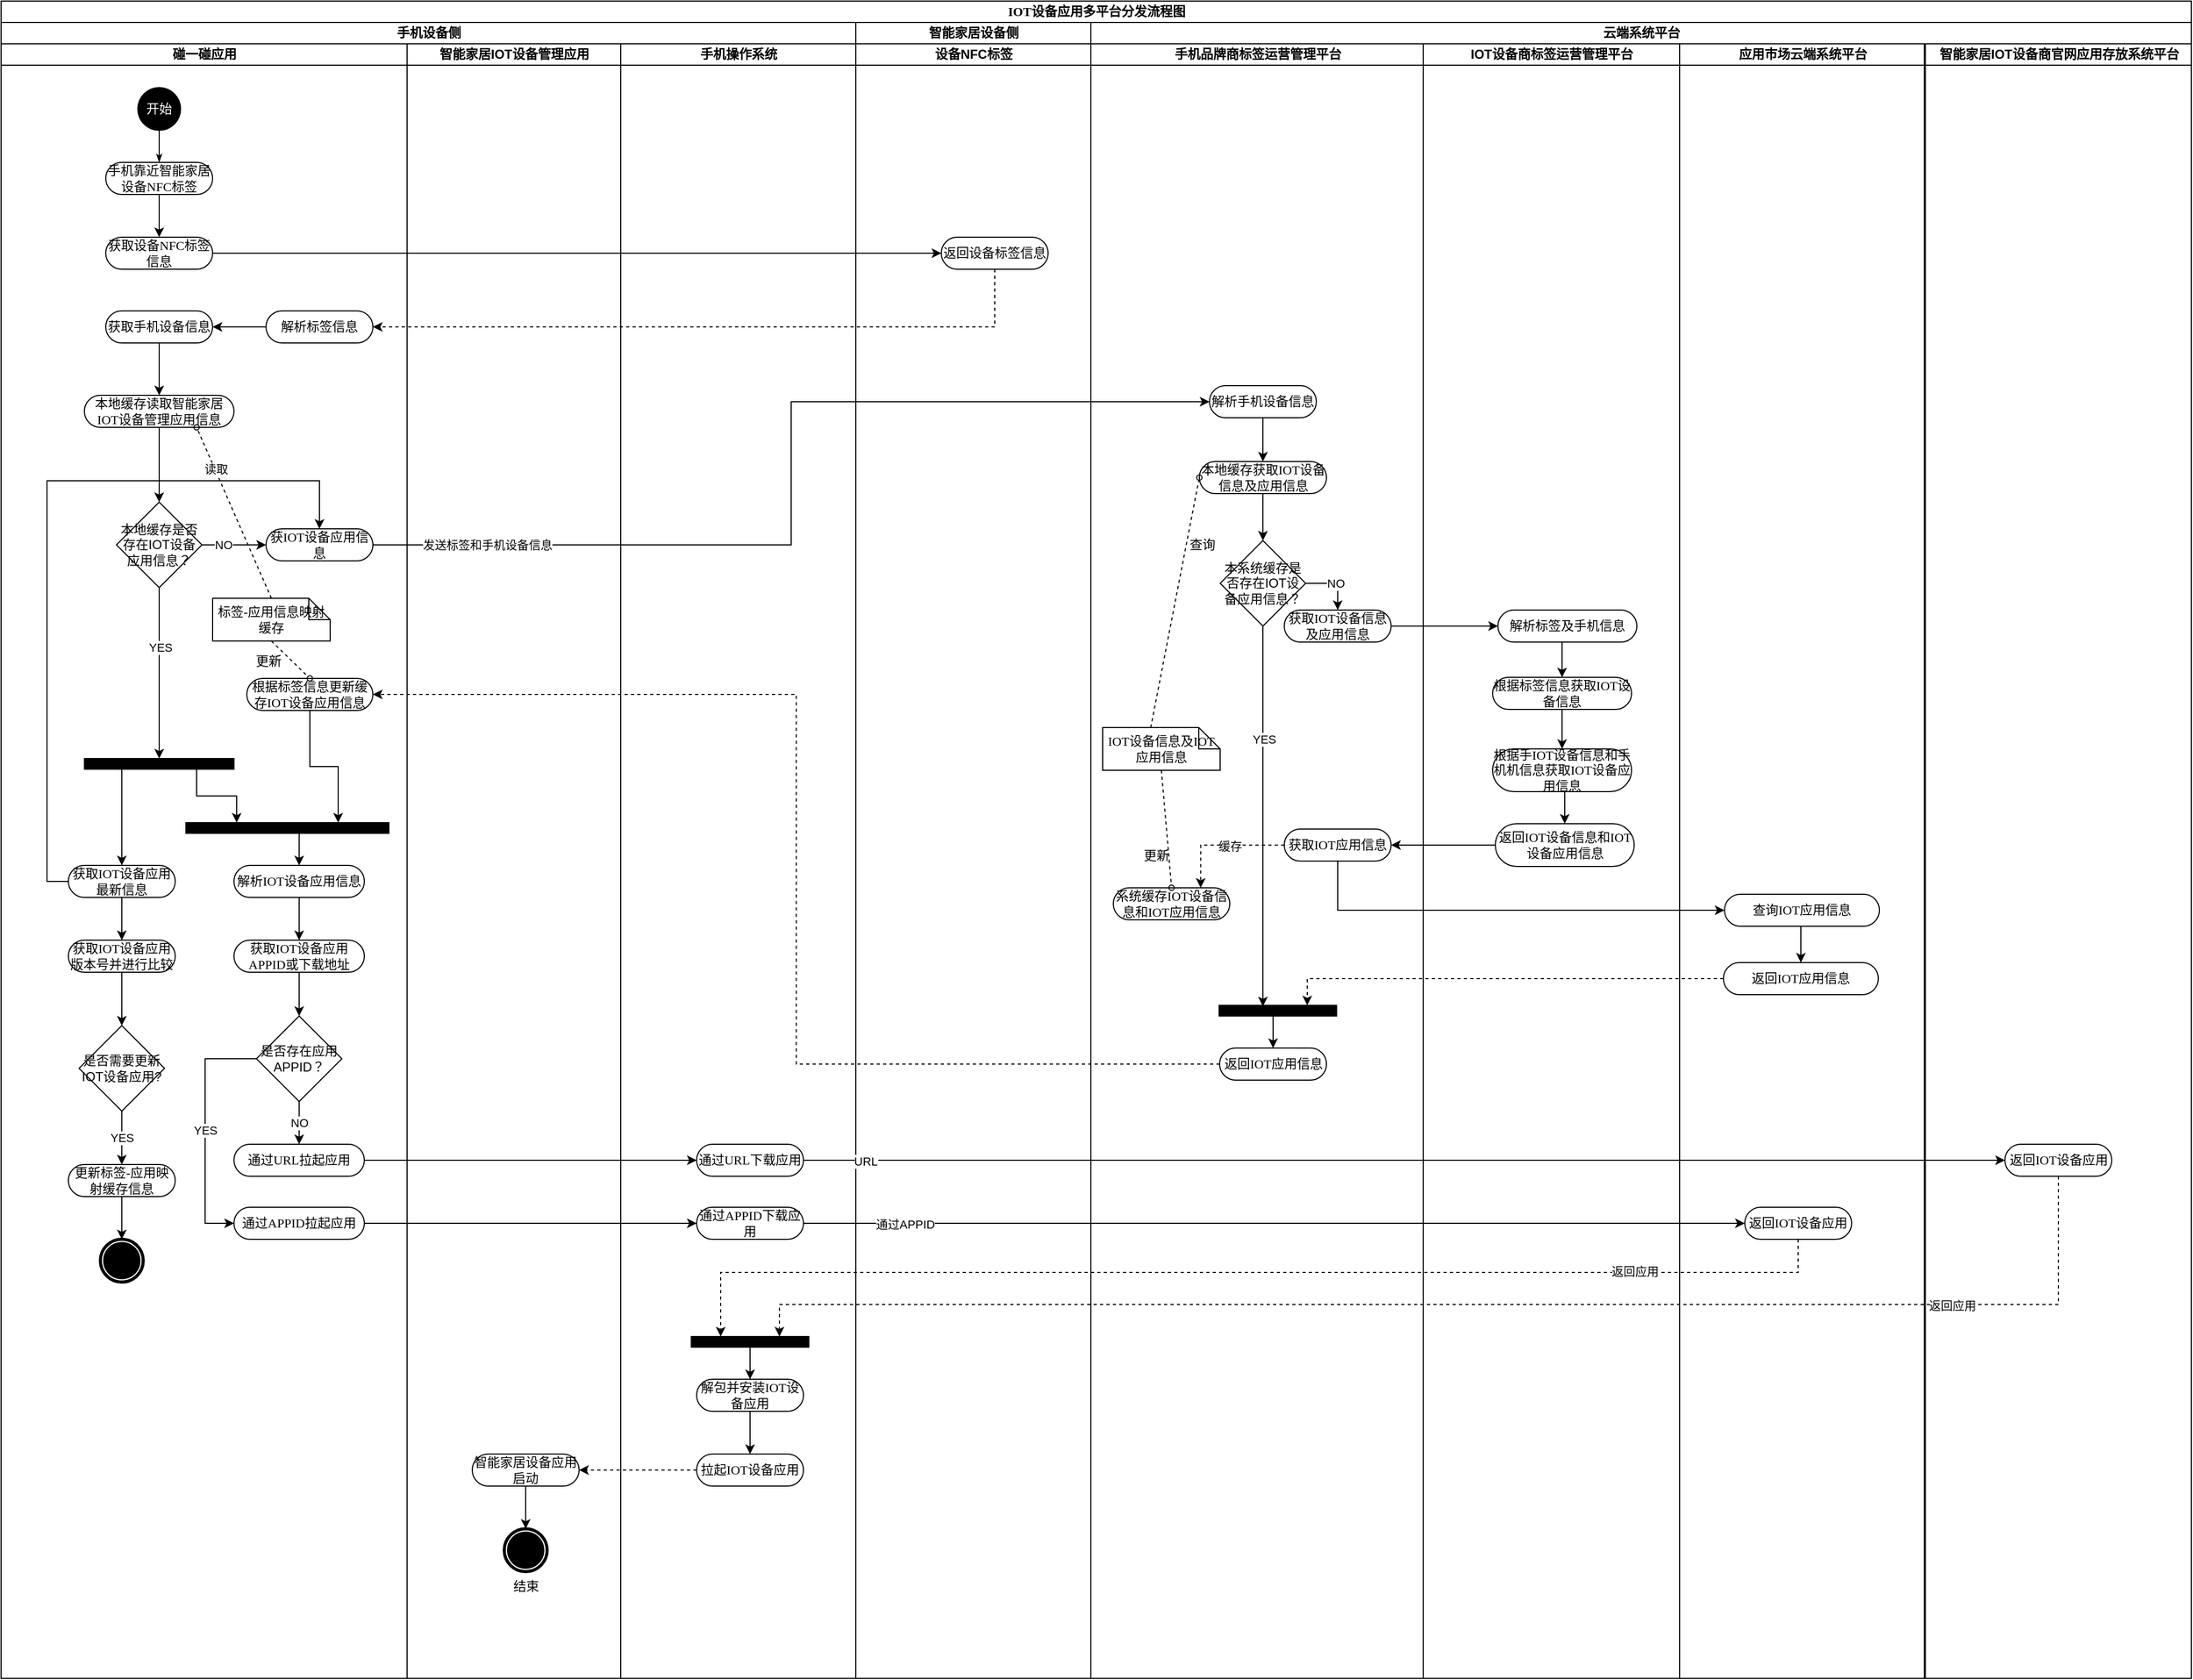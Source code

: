 <mxfile version="13.6.2" type="github">
  <diagram id="bne0GptcliV4wtazItF0" name="Page-1">
    <mxGraphModel dx="2277" dy="794" grid="1" gridSize="10" guides="1" tooltips="1" connect="1" arrows="1" fold="1" page="1" pageScale="1" pageWidth="827" pageHeight="1169" math="0" shadow="0">
      <root>
        <mxCell id="0" />
        <mxCell id="1" parent="0" />
        <mxCell id="QrTJQ4TlJ2hvMYAhIBJm-50" value="手机品牌商标签运营管理平台" style="swimlane;html=1;startSize=20;" parent="1" vertex="1">
          <mxGeometry x="529" y="80" width="311" height="1530" as="geometry" />
        </mxCell>
        <mxCell id="FNBalR-lyEp3zAnumRml-39" style="edgeStyle=orthogonalEdgeStyle;rounded=0;orthogonalLoop=1;jettySize=auto;html=1;exitX=0.5;exitY=1;exitDx=0;exitDy=0;strokeColor=#000000;" edge="1" parent="QrTJQ4TlJ2hvMYAhIBJm-50" source="QrTJQ4TlJ2hvMYAhIBJm-52" target="FNBalR-lyEp3zAnumRml-4">
          <mxGeometry relative="1" as="geometry" />
        </mxCell>
        <mxCell id="QrTJQ4TlJ2hvMYAhIBJm-52" value="解析手机设备信息" style="rounded=1;whiteSpace=wrap;html=1;shadow=0;comic=0;labelBackgroundColor=none;strokeWidth=1;fontFamily=Verdana;fontSize=12;align=center;arcSize=50;" parent="QrTJQ4TlJ2hvMYAhIBJm-50" vertex="1">
          <mxGeometry x="111" y="320" width="100" height="30" as="geometry" />
        </mxCell>
        <mxCell id="FNBalR-lyEp3zAnumRml-25" style="edgeStyle=orthogonalEdgeStyle;rounded=0;orthogonalLoop=1;jettySize=auto;html=1;exitX=0;exitY=0.5;exitDx=0;exitDy=0;entryX=0.75;entryY=0;entryDx=0;entryDy=0;dashed=1;" edge="1" parent="QrTJQ4TlJ2hvMYAhIBJm-50" source="QrTJQ4TlJ2hvMYAhIBJm-53" target="FNBalR-lyEp3zAnumRml-24">
          <mxGeometry relative="1" as="geometry">
            <Array as="points">
              <mxPoint x="103" y="750" />
            </Array>
          </mxGeometry>
        </mxCell>
        <mxCell id="FNBalR-lyEp3zAnumRml-47" value="缓存" style="edgeLabel;html=1;align=center;verticalAlign=middle;resizable=0;points=[];" vertex="1" connectable="0" parent="FNBalR-lyEp3zAnumRml-25">
          <mxGeometry x="-0.137" y="1" relative="1" as="geometry">
            <mxPoint as="offset" />
          </mxGeometry>
        </mxCell>
        <mxCell id="QrTJQ4TlJ2hvMYAhIBJm-53" value="获取IOT应用信息" style="rounded=1;whiteSpace=wrap;html=1;shadow=0;comic=0;labelBackgroundColor=none;strokeWidth=1;fontFamily=Verdana;fontSize=12;align=center;arcSize=50;" parent="QrTJQ4TlJ2hvMYAhIBJm-50" vertex="1">
          <mxGeometry x="181" y="735" width="100" height="30" as="geometry" />
        </mxCell>
        <mxCell id="QrTJQ4TlJ2hvMYAhIBJm-54" value="返回IOT应用信息" style="rounded=1;whiteSpace=wrap;html=1;shadow=0;comic=0;labelBackgroundColor=none;strokeWidth=1;fontFamily=Verdana;fontSize=12;align=center;arcSize=50;" parent="QrTJQ4TlJ2hvMYAhIBJm-50" vertex="1">
          <mxGeometry x="120.5" y="940" width="100" height="30" as="geometry" />
        </mxCell>
        <mxCell id="FNBalR-lyEp3zAnumRml-40" style="edgeStyle=orthogonalEdgeStyle;rounded=0;orthogonalLoop=1;jettySize=auto;html=1;exitX=0.5;exitY=1;exitDx=0;exitDy=0;entryX=0.5;entryY=0;entryDx=0;entryDy=0;strokeColor=#000000;" edge="1" parent="QrTJQ4TlJ2hvMYAhIBJm-50" source="FNBalR-lyEp3zAnumRml-4" target="FNBalR-lyEp3zAnumRml-34">
          <mxGeometry relative="1" as="geometry" />
        </mxCell>
        <mxCell id="FNBalR-lyEp3zAnumRml-4" value="本地缓存获取IOT设备信息及应用信息" style="rounded=1;whiteSpace=wrap;html=1;shadow=0;comic=0;labelBackgroundColor=none;strokeWidth=1;fontFamily=Verdana;fontSize=12;align=center;arcSize=50;" vertex="1" parent="QrTJQ4TlJ2hvMYAhIBJm-50">
          <mxGeometry x="101.5" y="391" width="119" height="30" as="geometry" />
        </mxCell>
        <mxCell id="FNBalR-lyEp3zAnumRml-24" value="系统缓存IOT设备信息和IOT应用信息" style="rounded=1;whiteSpace=wrap;html=1;shadow=0;comic=0;labelBackgroundColor=none;strokeWidth=1;fontFamily=Verdana;fontSize=12;align=center;arcSize=50;" vertex="1" parent="QrTJQ4TlJ2hvMYAhIBJm-50">
          <mxGeometry x="21" y="790" width="109" height="30" as="geometry" />
        </mxCell>
        <mxCell id="FNBalR-lyEp3zAnumRml-26" value="IOT设备信息及IOT应用信息" style="shape=note;whiteSpace=wrap;html=1;rounded=0;shadow=0;comic=0;labelBackgroundColor=none;strokeWidth=1;fontFamily=Verdana;fontSize=12;align=center;size=20;" vertex="1" parent="QrTJQ4TlJ2hvMYAhIBJm-50">
          <mxGeometry x="11" y="640" width="110" height="40" as="geometry" />
        </mxCell>
        <mxCell id="FNBalR-lyEp3zAnumRml-28" value="更新" style="edgeStyle=none;rounded=0;html=1;dashed=1;labelBackgroundColor=none;startArrow=none;startFill=0;startSize=5;endArrow=oval;endFill=0;endSize=5;jettySize=auto;orthogonalLoop=1;strokeWidth=1;fontFamily=Verdana;fontSize=12;exitX=0.5;exitY=1;exitDx=0;exitDy=0;exitPerimeter=0;entryX=0.5;entryY=0;entryDx=0;entryDy=0;" edge="1" parent="QrTJQ4TlJ2hvMYAhIBJm-50" source="FNBalR-lyEp3zAnumRml-26" target="FNBalR-lyEp3zAnumRml-24">
          <mxGeometry x="0.436" y="-12" relative="1" as="geometry">
            <mxPoint x="211" y="640" as="sourcePoint" />
            <mxPoint x="140" y="570" as="targetPoint" />
            <mxPoint as="offset" />
          </mxGeometry>
        </mxCell>
        <mxCell id="FNBalR-lyEp3zAnumRml-41" value="NO" style="edgeStyle=orthogonalEdgeStyle;rounded=0;orthogonalLoop=1;jettySize=auto;html=1;exitX=1;exitY=0.5;exitDx=0;exitDy=0;entryX=0.5;entryY=0;entryDx=0;entryDy=0;strokeColor=#000000;" edge="1" parent="QrTJQ4TlJ2hvMYAhIBJm-50" source="FNBalR-lyEp3zAnumRml-34" target="FNBalR-lyEp3zAnumRml-37">
          <mxGeometry relative="1" as="geometry" />
        </mxCell>
        <mxCell id="FNBalR-lyEp3zAnumRml-44" style="edgeStyle=orthogonalEdgeStyle;rounded=0;orthogonalLoop=1;jettySize=auto;html=1;exitX=0.5;exitY=1;exitDx=0;exitDy=0;strokeColor=#000000;" edge="1" parent="QrTJQ4TlJ2hvMYAhIBJm-50" source="FNBalR-lyEp3zAnumRml-34">
          <mxGeometry relative="1" as="geometry">
            <mxPoint x="161" y="901" as="targetPoint" />
          </mxGeometry>
        </mxCell>
        <mxCell id="FNBalR-lyEp3zAnumRml-46" value="YES" style="edgeLabel;html=1;align=center;verticalAlign=middle;resizable=0;points=[];" vertex="1" connectable="0" parent="FNBalR-lyEp3zAnumRml-44">
          <mxGeometry x="-0.406" y="1" relative="1" as="geometry">
            <mxPoint as="offset" />
          </mxGeometry>
        </mxCell>
        <mxCell id="FNBalR-lyEp3zAnumRml-34" value="本系统缓存是否存在IOT设备应用信息？" style="rhombus;whiteSpace=wrap;html=1;" vertex="1" parent="QrTJQ4TlJ2hvMYAhIBJm-50">
          <mxGeometry x="121" y="465" width="80" height="80" as="geometry" />
        </mxCell>
        <mxCell id="FNBalR-lyEp3zAnumRml-37" value="获取IOT设备信息及应用信息" style="rounded=1;whiteSpace=wrap;html=1;shadow=0;comic=0;labelBackgroundColor=none;strokeWidth=1;fontFamily=Verdana;fontSize=12;align=center;arcSize=50;" vertex="1" parent="QrTJQ4TlJ2hvMYAhIBJm-50">
          <mxGeometry x="181" y="530" width="100" height="30" as="geometry" />
        </mxCell>
        <mxCell id="FNBalR-lyEp3zAnumRml-27" value="查询" style="edgeStyle=none;rounded=0;html=1;dashed=1;labelBackgroundColor=none;startArrow=none;startFill=0;startSize=5;endArrow=oval;endFill=0;endSize=5;jettySize=auto;orthogonalLoop=1;strokeWidth=1;fontFamily=Verdana;fontSize=12;exitX=0;exitY=0;exitDx=45;exitDy=0;exitPerimeter=0;entryX=0;entryY=0.5;entryDx=0;entryDy=0;" edge="1" parent="QrTJQ4TlJ2hvMYAhIBJm-50" source="FNBalR-lyEp3zAnumRml-26" target="FNBalR-lyEp3zAnumRml-4">
          <mxGeometry x="0.484" y="-14" relative="1" as="geometry">
            <mxPoint x="-158" y="569" as="sourcePoint" />
            <mxPoint x="-89" y="620" as="targetPoint" />
            <mxPoint as="offset" />
          </mxGeometry>
        </mxCell>
        <mxCell id="FNBalR-lyEp3zAnumRml-45" style="edgeStyle=orthogonalEdgeStyle;rounded=0;orthogonalLoop=1;jettySize=auto;html=1;exitX=0.5;exitY=1;exitDx=0;exitDy=0;entryX=0.5;entryY=0;entryDx=0;entryDy=0;strokeColor=#000000;" edge="1" parent="QrTJQ4TlJ2hvMYAhIBJm-50" source="FNBalR-lyEp3zAnumRml-43" target="QrTJQ4TlJ2hvMYAhIBJm-54">
          <mxGeometry relative="1" as="geometry" />
        </mxCell>
        <mxCell id="FNBalR-lyEp3zAnumRml-43" value="" style="whiteSpace=wrap;html=1;rounded=0;shadow=0;comic=0;labelBackgroundColor=none;strokeWidth=1;fillColor=#000000;fontFamily=Verdana;fontSize=12;align=center;rotation=0;" vertex="1" parent="QrTJQ4TlJ2hvMYAhIBJm-50">
          <mxGeometry x="120" y="900" width="110" height="10" as="geometry" />
        </mxCell>
        <mxCell id="QrTJQ4TlJ2hvMYAhIBJm-74" style="edgeStyle=orthogonalEdgeStyle;rounded=0;orthogonalLoop=1;jettySize=auto;html=1;exitX=1;exitY=0.5;exitDx=0;exitDy=0;entryX=0;entryY=0.5;entryDx=0;entryDy=0;" parent="1" source="QrTJQ4TlJ2hvMYAhIBJm-36" target="QrTJQ4TlJ2hvMYAhIBJm-52" edge="1">
          <mxGeometry relative="1" as="geometry" />
        </mxCell>
        <mxCell id="QrTJQ4TlJ2hvMYAhIBJm-75" value="发送标签和手机设备信息" style="edgeLabel;html=1;align=center;verticalAlign=middle;resizable=0;points=[];" parent="QrTJQ4TlJ2hvMYAhIBJm-74" vertex="1" connectable="0">
          <mxGeometry x="-0.839" y="1" relative="1" as="geometry">
            <mxPoint x="33" y="1" as="offset" />
          </mxGeometry>
        </mxCell>
        <mxCell id="QrTJQ4TlJ2hvMYAhIBJm-78" style="edgeStyle=orthogonalEdgeStyle;rounded=0;orthogonalLoop=1;jettySize=auto;html=1;exitX=0;exitY=0.5;exitDx=0;exitDy=0;entryX=1;entryY=0.5;entryDx=0;entryDy=0;dashed=1;" parent="1" source="QrTJQ4TlJ2hvMYAhIBJm-54" target="QrTJQ4TlJ2hvMYAhIBJm-37" edge="1">
          <mxGeometry relative="1" as="geometry" />
        </mxCell>
        <mxCell id="QrTJQ4TlJ2hvMYAhIBJm-1" value="IOT设备应用多平台分发流程图" style="swimlane;html=1;childLayout=stackLayout;startSize=20;rounded=0;shadow=0;comic=0;labelBackgroundColor=none;strokeWidth=1;fontFamily=Verdana;fontSize=12;align=center;" parent="1" vertex="1">
          <mxGeometry x="-491" y="40" width="2050" height="1570" as="geometry" />
        </mxCell>
        <mxCell id="QrTJQ4TlJ2hvMYAhIBJm-2" value="手机设备侧" style="swimlane;html=1;startSize=20;" parent="QrTJQ4TlJ2hvMYAhIBJm-1" vertex="1">
          <mxGeometry y="20" width="800" height="1550" as="geometry" />
        </mxCell>
        <mxCell id="QrTJQ4TlJ2hvMYAhIBJm-3" value="碰一碰应用" style="swimlane;html=1;startSize=20;" parent="QrTJQ4TlJ2hvMYAhIBJm-2" vertex="1">
          <mxGeometry y="20" width="380" height="1530" as="geometry" />
        </mxCell>
        <mxCell id="QrTJQ4TlJ2hvMYAhIBJm-4" style="edgeStyle=orthogonalEdgeStyle;rounded=0;html=1;labelBackgroundColor=none;startArrow=none;startFill=0;startSize=5;endArrow=classicThin;endFill=1;endSize=5;jettySize=auto;orthogonalLoop=1;strokeWidth=1;fontFamily=Verdana;fontSize=12" parent="QrTJQ4TlJ2hvMYAhIBJm-3" source="QrTJQ4TlJ2hvMYAhIBJm-17" target="QrTJQ4TlJ2hvMYAhIBJm-16" edge="1">
          <mxGeometry relative="1" as="geometry" />
        </mxCell>
        <mxCell id="QrTJQ4TlJ2hvMYAhIBJm-5" style="edgeStyle=orthogonalEdgeStyle;rounded=0;orthogonalLoop=1;jettySize=auto;html=1;exitX=0.5;exitY=1;exitDx=0;exitDy=0;entryX=0.5;entryY=0;entryDx=0;entryDy=0;" parent="QrTJQ4TlJ2hvMYAhIBJm-3" source="QrTJQ4TlJ2hvMYAhIBJm-16" target="QrTJQ4TlJ2hvMYAhIBJm-18" edge="1">
          <mxGeometry relative="1" as="geometry" />
        </mxCell>
        <mxCell id="QrTJQ4TlJ2hvMYAhIBJm-6" style="edgeStyle=orthogonalEdgeStyle;rounded=0;orthogonalLoop=1;jettySize=auto;html=1;exitX=0;exitY=0.5;exitDx=0;exitDy=0;entryX=0.5;entryY=0;entryDx=0;entryDy=0;" parent="QrTJQ4TlJ2hvMYAhIBJm-3" source="QrTJQ4TlJ2hvMYAhIBJm-8" target="QrTJQ4TlJ2hvMYAhIBJm-36" edge="1">
          <mxGeometry relative="1" as="geometry">
            <Array as="points">
              <mxPoint x="43" y="784" />
              <mxPoint x="43" y="409" />
              <mxPoint x="298" y="409" />
            </Array>
          </mxGeometry>
        </mxCell>
        <mxCell id="QrTJQ4TlJ2hvMYAhIBJm-7" style="edgeStyle=orthogonalEdgeStyle;rounded=0;orthogonalLoop=1;jettySize=auto;html=1;exitX=0.5;exitY=1;exitDx=0;exitDy=0;entryX=0.5;entryY=0;entryDx=0;entryDy=0;" parent="QrTJQ4TlJ2hvMYAhIBJm-3" source="QrTJQ4TlJ2hvMYAhIBJm-8" target="QrTJQ4TlJ2hvMYAhIBJm-10" edge="1">
          <mxGeometry relative="1" as="geometry" />
        </mxCell>
        <mxCell id="QrTJQ4TlJ2hvMYAhIBJm-8" value="获取IOT设备应用最新信息" style="rounded=1;whiteSpace=wrap;html=1;shadow=0;comic=0;labelBackgroundColor=none;strokeWidth=1;fontFamily=Verdana;fontSize=12;align=center;arcSize=50;" parent="QrTJQ4TlJ2hvMYAhIBJm-3" vertex="1">
          <mxGeometry x="63" y="769" width="100" height="30" as="geometry" />
        </mxCell>
        <mxCell id="QrTJQ4TlJ2hvMYAhIBJm-9" style="edgeStyle=orthogonalEdgeStyle;rounded=0;orthogonalLoop=1;jettySize=auto;html=1;exitX=0.5;exitY=1;exitDx=0;exitDy=0;entryX=0.5;entryY=0;entryDx=0;entryDy=0;" parent="QrTJQ4TlJ2hvMYAhIBJm-3" source="QrTJQ4TlJ2hvMYAhIBJm-10" target="QrTJQ4TlJ2hvMYAhIBJm-12" edge="1">
          <mxGeometry relative="1" as="geometry" />
        </mxCell>
        <mxCell id="QrTJQ4TlJ2hvMYAhIBJm-10" value="获取IOT设备应用版本号并进行比较" style="rounded=1;whiteSpace=wrap;html=1;shadow=0;comic=0;labelBackgroundColor=none;strokeWidth=1;fontFamily=Verdana;fontSize=12;align=center;arcSize=50;" parent="QrTJQ4TlJ2hvMYAhIBJm-3" vertex="1">
          <mxGeometry x="63" y="839" width="100" height="30" as="geometry" />
        </mxCell>
        <mxCell id="QrTJQ4TlJ2hvMYAhIBJm-11" value="YES" style="edgeStyle=orthogonalEdgeStyle;rounded=0;orthogonalLoop=1;jettySize=auto;html=1;exitX=0.5;exitY=1;exitDx=0;exitDy=0;entryX=0.5;entryY=0;entryDx=0;entryDy=0;" parent="QrTJQ4TlJ2hvMYAhIBJm-3" source="QrTJQ4TlJ2hvMYAhIBJm-12" target="QrTJQ4TlJ2hvMYAhIBJm-14" edge="1">
          <mxGeometry relative="1" as="geometry" />
        </mxCell>
        <mxCell id="QrTJQ4TlJ2hvMYAhIBJm-12" value="是否需要更新IOT设备应用?" style="rhombus;whiteSpace=wrap;html=1;" parent="QrTJQ4TlJ2hvMYAhIBJm-3" vertex="1">
          <mxGeometry x="73" y="919" width="80" height="80" as="geometry" />
        </mxCell>
        <mxCell id="QrTJQ4TlJ2hvMYAhIBJm-13" style="edgeStyle=orthogonalEdgeStyle;rounded=0;orthogonalLoop=1;jettySize=auto;html=1;exitX=0.5;exitY=1;exitDx=0;exitDy=0;entryX=0.5;entryY=0;entryDx=0;entryDy=0;" parent="QrTJQ4TlJ2hvMYAhIBJm-3" source="QrTJQ4TlJ2hvMYAhIBJm-14" target="QrTJQ4TlJ2hvMYAhIBJm-15" edge="1">
          <mxGeometry relative="1" as="geometry" />
        </mxCell>
        <mxCell id="QrTJQ4TlJ2hvMYAhIBJm-14" value="更新标签-应用映射缓存信息" style="rounded=1;whiteSpace=wrap;html=1;shadow=0;comic=0;labelBackgroundColor=none;strokeWidth=1;fontFamily=Verdana;fontSize=12;align=center;arcSize=50;" parent="QrTJQ4TlJ2hvMYAhIBJm-3" vertex="1">
          <mxGeometry x="63" y="1049" width="100" height="30" as="geometry" />
        </mxCell>
        <mxCell id="QrTJQ4TlJ2hvMYAhIBJm-15" value="" style="shape=mxgraph.bpmn.shape;html=1;verticalLabelPosition=bottom;labelBackgroundColor=#ffffff;verticalAlign=top;perimeter=ellipsePerimeter;outline=end;symbol=terminate;rounded=0;shadow=0;comic=0;strokeWidth=1;fontFamily=Verdana;fontSize=12;align=center;" parent="QrTJQ4TlJ2hvMYAhIBJm-3" vertex="1">
          <mxGeometry x="93" y="1119" width="40" height="40" as="geometry" />
        </mxCell>
        <mxCell id="QrTJQ4TlJ2hvMYAhIBJm-16" value="手机靠近智能家居设备NFC标签" style="rounded=1;whiteSpace=wrap;html=1;shadow=0;comic=0;labelBackgroundColor=none;strokeWidth=1;fontFamily=Verdana;fontSize=12;align=center;arcSize=50;" parent="QrTJQ4TlJ2hvMYAhIBJm-3" vertex="1">
          <mxGeometry x="98" y="111" width="100" height="30" as="geometry" />
        </mxCell>
        <mxCell id="QrTJQ4TlJ2hvMYAhIBJm-17" value="&lt;font color=&quot;#ffffff&quot;&gt;开始&lt;/font&gt;" style="ellipse;whiteSpace=wrap;html=1;rounded=0;shadow=0;comic=0;labelBackgroundColor=none;strokeWidth=1;fillColor=#000000;fontFamily=Verdana;fontSize=12;align=center;" parent="QrTJQ4TlJ2hvMYAhIBJm-3" vertex="1">
          <mxGeometry x="128" y="41" width="40" height="40" as="geometry" />
        </mxCell>
        <mxCell id="QrTJQ4TlJ2hvMYAhIBJm-18" value="获取设备NFC标签信息" style="rounded=1;whiteSpace=wrap;html=1;shadow=0;comic=0;labelBackgroundColor=none;strokeWidth=1;fontFamily=Verdana;fontSize=12;align=center;arcSize=50;" parent="QrTJQ4TlJ2hvMYAhIBJm-3" vertex="1">
          <mxGeometry x="98" y="181" width="100" height="30" as="geometry" />
        </mxCell>
        <mxCell id="QrTJQ4TlJ2hvMYAhIBJm-19" style="edgeStyle=orthogonalEdgeStyle;rounded=0;orthogonalLoop=1;jettySize=auto;html=1;exitX=0.5;exitY=1;exitDx=0;exitDy=0;entryX=0.5;entryY=0;entryDx=0;entryDy=0;" parent="QrTJQ4TlJ2hvMYAhIBJm-3" source="QrTJQ4TlJ2hvMYAhIBJm-20" target="QrTJQ4TlJ2hvMYAhIBJm-34" edge="1">
          <mxGeometry relative="1" as="geometry" />
        </mxCell>
        <mxCell id="QrTJQ4TlJ2hvMYAhIBJm-20" value="本地缓存读取智能家居IOT设备管理应用信息" style="rounded=1;whiteSpace=wrap;html=1;shadow=0;comic=0;labelBackgroundColor=none;strokeWidth=1;fontFamily=Verdana;fontSize=12;align=center;arcSize=50;" parent="QrTJQ4TlJ2hvMYAhIBJm-3" vertex="1">
          <mxGeometry x="78" y="329" width="140" height="30" as="geometry" />
        </mxCell>
        <mxCell id="QrTJQ4TlJ2hvMYAhIBJm-22" style="edgeStyle=orthogonalEdgeStyle;rounded=0;orthogonalLoop=1;jettySize=auto;html=1;exitX=0.25;exitY=1;exitDx=0;exitDy=0;entryX=0.5;entryY=0;entryDx=0;entryDy=0;" parent="QrTJQ4TlJ2hvMYAhIBJm-3" source="QrTJQ4TlJ2hvMYAhIBJm-24" target="QrTJQ4TlJ2hvMYAhIBJm-8" edge="1">
          <mxGeometry relative="1" as="geometry" />
        </mxCell>
        <mxCell id="QrTJQ4TlJ2hvMYAhIBJm-23" style="edgeStyle=orthogonalEdgeStyle;rounded=0;orthogonalLoop=1;jettySize=auto;html=1;exitX=0.75;exitY=1;exitDx=0;exitDy=0;entryX=0.25;entryY=0;entryDx=0;entryDy=0;" parent="QrTJQ4TlJ2hvMYAhIBJm-3" source="QrTJQ4TlJ2hvMYAhIBJm-24" target="QrTJQ4TlJ2hvMYAhIBJm-42" edge="1">
          <mxGeometry relative="1" as="geometry" />
        </mxCell>
        <mxCell id="QrTJQ4TlJ2hvMYAhIBJm-24" value="" style="whiteSpace=wrap;html=1;rounded=0;shadow=0;comic=0;labelBackgroundColor=none;strokeWidth=1;fillColor=#000000;fontFamily=Verdana;fontSize=12;align=center;rotation=0;" parent="QrTJQ4TlJ2hvMYAhIBJm-3" vertex="1">
          <mxGeometry x="78" y="669" width="140" height="10" as="geometry" />
        </mxCell>
        <mxCell id="QrTJQ4TlJ2hvMYAhIBJm-25" style="edgeStyle=orthogonalEdgeStyle;rounded=0;orthogonalLoop=1;jettySize=auto;html=1;exitX=0.5;exitY=1;exitDx=0;exitDy=0;entryX=0.5;entryY=0;entryDx=0;entryDy=0;" parent="QrTJQ4TlJ2hvMYAhIBJm-3" source="QrTJQ4TlJ2hvMYAhIBJm-26" target="QrTJQ4TlJ2hvMYAhIBJm-28" edge="1">
          <mxGeometry relative="1" as="geometry" />
        </mxCell>
        <mxCell id="FNBalR-lyEp3zAnumRml-3" style="edgeStyle=orthogonalEdgeStyle;rounded=0;orthogonalLoop=1;jettySize=auto;html=1;exitX=0.5;exitY=1;exitDx=0;exitDy=0;entryX=0.5;entryY=0;entryDx=0;entryDy=0;" edge="1" parent="QrTJQ4TlJ2hvMYAhIBJm-3" source="FNBalR-lyEp3zAnumRml-1" target="QrTJQ4TlJ2hvMYAhIBJm-20">
          <mxGeometry relative="1" as="geometry" />
        </mxCell>
        <mxCell id="FNBalR-lyEp3zAnumRml-1" value="获取手机设备信息" style="rounded=1;whiteSpace=wrap;html=1;shadow=0;comic=0;labelBackgroundColor=none;strokeWidth=1;fontFamily=Verdana;fontSize=12;align=center;arcSize=50;" vertex="1" parent="QrTJQ4TlJ2hvMYAhIBJm-3">
          <mxGeometry x="98" y="250" width="100" height="30" as="geometry" />
        </mxCell>
        <mxCell id="QrTJQ4TlJ2hvMYAhIBJm-26" value="解析IOT设备应用信息" style="rounded=1;whiteSpace=wrap;html=1;shadow=0;comic=0;labelBackgroundColor=none;strokeWidth=1;fontFamily=Verdana;fontSize=12;align=center;arcSize=50;" parent="QrTJQ4TlJ2hvMYAhIBJm-3" vertex="1">
          <mxGeometry x="218" y="769" width="122" height="30" as="geometry" />
        </mxCell>
        <mxCell id="FNBalR-lyEp3zAnumRml-51" style="edgeStyle=orthogonalEdgeStyle;rounded=0;orthogonalLoop=1;jettySize=auto;html=1;exitX=0.5;exitY=1;exitDx=0;exitDy=0;entryX=0.5;entryY=0;entryDx=0;entryDy=0;strokeColor=#000000;" edge="1" parent="QrTJQ4TlJ2hvMYAhIBJm-3" source="QrTJQ4TlJ2hvMYAhIBJm-28" target="FNBalR-lyEp3zAnumRml-50">
          <mxGeometry relative="1" as="geometry" />
        </mxCell>
        <mxCell id="QrTJQ4TlJ2hvMYAhIBJm-28" value="获取IOT设备应用APPID或下载地址" style="rounded=1;whiteSpace=wrap;html=1;shadow=0;comic=0;labelBackgroundColor=none;strokeWidth=1;fontFamily=Verdana;fontSize=12;align=center;arcSize=50;" parent="QrTJQ4TlJ2hvMYAhIBJm-3" vertex="1">
          <mxGeometry x="218" y="839" width="122" height="30" as="geometry" />
        </mxCell>
        <mxCell id="QrTJQ4TlJ2hvMYAhIBJm-31" value="NO" style="edgeStyle=orthogonalEdgeStyle;rounded=0;orthogonalLoop=1;jettySize=auto;html=1;exitX=1;exitY=0.5;exitDx=0;exitDy=0;" parent="QrTJQ4TlJ2hvMYAhIBJm-3" source="QrTJQ4TlJ2hvMYAhIBJm-34" target="QrTJQ4TlJ2hvMYAhIBJm-36" edge="1">
          <mxGeometry x="-0.333" relative="1" as="geometry">
            <Array as="points">
              <mxPoint x="208" y="469" />
              <mxPoint x="208" y="469" />
            </Array>
            <mxPoint as="offset" />
          </mxGeometry>
        </mxCell>
        <mxCell id="QrTJQ4TlJ2hvMYAhIBJm-32" style="edgeStyle=orthogonalEdgeStyle;rounded=0;orthogonalLoop=1;jettySize=auto;html=1;exitX=0.5;exitY=1;exitDx=0;exitDy=0;entryX=0.5;entryY=0;entryDx=0;entryDy=0;" parent="QrTJQ4TlJ2hvMYAhIBJm-3" source="QrTJQ4TlJ2hvMYAhIBJm-34" edge="1">
          <mxGeometry relative="1" as="geometry">
            <mxPoint x="148" y="669" as="targetPoint" />
          </mxGeometry>
        </mxCell>
        <mxCell id="QrTJQ4TlJ2hvMYAhIBJm-33" value="YES" style="edgeLabel;html=1;align=center;verticalAlign=middle;resizable=0;points=[];" parent="QrTJQ4TlJ2hvMYAhIBJm-32" vertex="1" connectable="0">
          <mxGeometry x="-0.3" y="1" relative="1" as="geometry">
            <mxPoint as="offset" />
          </mxGeometry>
        </mxCell>
        <mxCell id="QrTJQ4TlJ2hvMYAhIBJm-34" value="本地缓存是否存在IOT设备应用信息？" style="rhombus;whiteSpace=wrap;html=1;" parent="QrTJQ4TlJ2hvMYAhIBJm-3" vertex="1">
          <mxGeometry x="108" y="429" width="80" height="80" as="geometry" />
        </mxCell>
        <mxCell id="QrTJQ4TlJ2hvMYAhIBJm-35" value="标签-应用信息映射缓存" style="shape=note;whiteSpace=wrap;html=1;rounded=0;shadow=0;comic=0;labelBackgroundColor=none;strokeWidth=1;fontFamily=Verdana;fontSize=12;align=center;size=20;" parent="QrTJQ4TlJ2hvMYAhIBJm-3" vertex="1">
          <mxGeometry x="198" y="519" width="110" height="40" as="geometry" />
        </mxCell>
        <mxCell id="FNBalR-lyEp3zAnumRml-54" value="NO" style="edgeStyle=orthogonalEdgeStyle;rounded=0;orthogonalLoop=1;jettySize=auto;html=1;exitX=0.5;exitY=1;exitDx=0;exitDy=0;entryX=0.5;entryY=0;entryDx=0;entryDy=0;strokeColor=#000000;" edge="1" parent="QrTJQ4TlJ2hvMYAhIBJm-3" source="FNBalR-lyEp3zAnumRml-50" target="FNBalR-lyEp3zAnumRml-53">
          <mxGeometry relative="1" as="geometry" />
        </mxCell>
        <mxCell id="FNBalR-lyEp3zAnumRml-55" value="YES" style="edgeStyle=orthogonalEdgeStyle;rounded=0;orthogonalLoop=1;jettySize=auto;html=1;exitX=0;exitY=0.5;exitDx=0;exitDy=0;entryX=0;entryY=0.5;entryDx=0;entryDy=0;strokeColor=#000000;" edge="1" parent="QrTJQ4TlJ2hvMYAhIBJm-3" source="FNBalR-lyEp3zAnumRml-50" target="FNBalR-lyEp3zAnumRml-52">
          <mxGeometry relative="1" as="geometry">
            <Array as="points">
              <mxPoint x="191" y="950" />
              <mxPoint x="191" y="1104" />
            </Array>
          </mxGeometry>
        </mxCell>
        <mxCell id="FNBalR-lyEp3zAnumRml-50" value="是否存在应用APPID？" style="rhombus;whiteSpace=wrap;html=1;" vertex="1" parent="QrTJQ4TlJ2hvMYAhIBJm-3">
          <mxGeometry x="239" y="910" width="80" height="80" as="geometry" />
        </mxCell>
        <mxCell id="FNBalR-lyEp3zAnumRml-52" value="通过APPID拉起应用" style="rounded=1;whiteSpace=wrap;html=1;shadow=0;comic=0;labelBackgroundColor=none;strokeWidth=1;fontFamily=Verdana;fontSize=12;align=center;arcSize=50;" vertex="1" parent="QrTJQ4TlJ2hvMYAhIBJm-3">
          <mxGeometry x="218" y="1089" width="122" height="30" as="geometry" />
        </mxCell>
        <mxCell id="FNBalR-lyEp3zAnumRml-53" value="通过URL拉起应用" style="rounded=1;whiteSpace=wrap;html=1;shadow=0;comic=0;labelBackgroundColor=none;strokeWidth=1;fontFamily=Verdana;fontSize=12;align=center;arcSize=50;" vertex="1" parent="QrTJQ4TlJ2hvMYAhIBJm-3">
          <mxGeometry x="218" y="1030" width="122" height="30" as="geometry" />
        </mxCell>
        <mxCell id="QrTJQ4TlJ2hvMYAhIBJm-36" value="获IOT设备应用信息" style="rounded=1;whiteSpace=wrap;html=1;shadow=0;comic=0;labelBackgroundColor=none;strokeWidth=1;fontFamily=Verdana;fontSize=12;align=center;arcSize=50;" parent="QrTJQ4TlJ2hvMYAhIBJm-3" vertex="1">
          <mxGeometry x="248" y="454" width="100" height="30" as="geometry" />
        </mxCell>
        <mxCell id="QrTJQ4TlJ2hvMYAhIBJm-37" value="根据标签信息更新缓存IOT设备应用信息" style="rounded=1;whiteSpace=wrap;html=1;shadow=0;comic=0;labelBackgroundColor=none;strokeWidth=1;fontFamily=Verdana;fontSize=12;align=center;arcSize=50;" parent="QrTJQ4TlJ2hvMYAhIBJm-3" vertex="1">
          <mxGeometry x="230" y="594" width="118" height="30" as="geometry" />
        </mxCell>
        <mxCell id="QrTJQ4TlJ2hvMYAhIBJm-38" value="更新" style="edgeStyle=none;rounded=0;html=1;dashed=1;labelBackgroundColor=none;startArrow=none;startFill=0;startSize=5;endArrow=oval;endFill=0;endSize=5;jettySize=auto;orthogonalLoop=1;strokeWidth=1;fontFamily=Verdana;fontSize=12;exitX=0.5;exitY=1;exitDx=0;exitDy=0;exitPerimeter=0;entryX=0.5;entryY=0;entryDx=0;entryDy=0;" parent="QrTJQ4TlJ2hvMYAhIBJm-3" source="QrTJQ4TlJ2hvMYAhIBJm-35" target="QrTJQ4TlJ2hvMYAhIBJm-37" edge="1">
          <mxGeometry x="-0.569" y="-16" relative="1" as="geometry">
            <mxPoint x="253" y="529" as="sourcePoint" />
            <mxPoint x="178" y="498.788" as="targetPoint" />
            <mxPoint as="offset" />
          </mxGeometry>
        </mxCell>
        <mxCell id="QrTJQ4TlJ2hvMYAhIBJm-39" value="" style="edgeStyle=none;rounded=0;html=1;dashed=1;labelBackgroundColor=none;startArrow=none;startFill=0;startSize=5;endArrow=oval;endFill=0;endSize=5;jettySize=auto;orthogonalLoop=1;strokeWidth=1;fontFamily=Verdana;fontSize=12;entryX=0.75;entryY=1;entryDx=0;entryDy=0;exitX=0.5;exitY=0;exitDx=0;exitDy=0;exitPerimeter=0;" parent="QrTJQ4TlJ2hvMYAhIBJm-3" source="QrTJQ4TlJ2hvMYAhIBJm-35" target="QrTJQ4TlJ2hvMYAhIBJm-20" edge="1">
          <mxGeometry x="0.525" y="4" relative="1" as="geometry">
            <mxPoint x="258" y="589" as="sourcePoint" />
            <mxPoint x="318" y="674" as="targetPoint" />
            <mxPoint x="-1" as="offset" />
          </mxGeometry>
        </mxCell>
        <mxCell id="QrTJQ4TlJ2hvMYAhIBJm-40" value="读取" style="edgeLabel;html=1;align=center;verticalAlign=middle;resizable=0;points=[];" parent="QrTJQ4TlJ2hvMYAhIBJm-39" vertex="1" connectable="0">
          <mxGeometry x="0.505" y="-1" relative="1" as="geometry">
            <mxPoint as="offset" />
          </mxGeometry>
        </mxCell>
        <mxCell id="QrTJQ4TlJ2hvMYAhIBJm-41" style="edgeStyle=orthogonalEdgeStyle;rounded=0;orthogonalLoop=1;jettySize=auto;html=1;exitX=0.5;exitY=1;exitDx=0;exitDy=0;entryX=0.5;entryY=0;entryDx=0;entryDy=0;" parent="QrTJQ4TlJ2hvMYAhIBJm-3" source="QrTJQ4TlJ2hvMYAhIBJm-42" target="QrTJQ4TlJ2hvMYAhIBJm-26" edge="1">
          <mxGeometry relative="1" as="geometry" />
        </mxCell>
        <mxCell id="QrTJQ4TlJ2hvMYAhIBJm-42" value="" style="whiteSpace=wrap;html=1;rounded=0;shadow=0;comic=0;labelBackgroundColor=none;strokeWidth=1;fillColor=#000000;fontFamily=Verdana;fontSize=12;align=center;rotation=0;" parent="QrTJQ4TlJ2hvMYAhIBJm-3" vertex="1">
          <mxGeometry x="173" y="729" width="190" height="10" as="geometry" />
        </mxCell>
        <mxCell id="QrTJQ4TlJ2hvMYAhIBJm-43" style="edgeStyle=orthogonalEdgeStyle;rounded=0;orthogonalLoop=1;jettySize=auto;html=1;exitX=0.5;exitY=1;exitDx=0;exitDy=0;entryX=0.75;entryY=0;entryDx=0;entryDy=0;" parent="QrTJQ4TlJ2hvMYAhIBJm-3" source="QrTJQ4TlJ2hvMYAhIBJm-37" target="QrTJQ4TlJ2hvMYAhIBJm-42" edge="1">
          <mxGeometry relative="1" as="geometry">
            <mxPoint x="297" y="724" as="targetPoint" />
          </mxGeometry>
        </mxCell>
        <mxCell id="FNBalR-lyEp3zAnumRml-2" style="edgeStyle=orthogonalEdgeStyle;rounded=0;orthogonalLoop=1;jettySize=auto;html=1;exitX=0;exitY=0.5;exitDx=0;exitDy=0;entryX=1;entryY=0.5;entryDx=0;entryDy=0;" edge="1" parent="QrTJQ4TlJ2hvMYAhIBJm-3" source="QrTJQ4TlJ2hvMYAhIBJm-30" target="FNBalR-lyEp3zAnumRml-1">
          <mxGeometry relative="1" as="geometry" />
        </mxCell>
        <mxCell id="QrTJQ4TlJ2hvMYAhIBJm-30" value="解析标签信息" style="rounded=1;whiteSpace=wrap;html=1;shadow=0;comic=0;labelBackgroundColor=none;strokeWidth=1;fontFamily=Verdana;fontSize=12;align=center;arcSize=50;" parent="QrTJQ4TlJ2hvMYAhIBJm-3" vertex="1">
          <mxGeometry x="248" y="250" width="100" height="30" as="geometry" />
        </mxCell>
        <mxCell id="QrTJQ4TlJ2hvMYAhIBJm-64" value="智能家居IOT设备管理应用" style="swimlane;html=1;startSize=20;" parent="QrTJQ4TlJ2hvMYAhIBJm-2" vertex="1">
          <mxGeometry x="380" y="20" width="200" height="1530" as="geometry" />
        </mxCell>
        <mxCell id="QrTJQ4TlJ2hvMYAhIBJm-65" style="edgeStyle=orthogonalEdgeStyle;rounded=0;orthogonalLoop=1;jettySize=auto;html=1;exitX=0.5;exitY=1;exitDx=0;exitDy=0;entryX=0.5;entryY=0;entryDx=0;entryDy=0;" parent="QrTJQ4TlJ2hvMYAhIBJm-64" source="QrTJQ4TlJ2hvMYAhIBJm-66" target="QrTJQ4TlJ2hvMYAhIBJm-67" edge="1">
          <mxGeometry relative="1" as="geometry" />
        </mxCell>
        <mxCell id="QrTJQ4TlJ2hvMYAhIBJm-66" value="智能家居设备应用启动" style="rounded=1;whiteSpace=wrap;html=1;shadow=0;comic=0;labelBackgroundColor=none;strokeWidth=1;fontFamily=Verdana;fontSize=12;align=center;arcSize=50;" parent="QrTJQ4TlJ2hvMYAhIBJm-64" vertex="1">
          <mxGeometry x="61" y="1320" width="100" height="30" as="geometry" />
        </mxCell>
        <mxCell id="QrTJQ4TlJ2hvMYAhIBJm-67" value="结束" style="shape=mxgraph.bpmn.shape;html=1;verticalLabelPosition=bottom;labelBackgroundColor=#ffffff;verticalAlign=top;perimeter=ellipsePerimeter;outline=end;symbol=terminate;rounded=0;shadow=0;comic=0;strokeWidth=1;fontFamily=Verdana;fontSize=12;align=center;" parent="QrTJQ4TlJ2hvMYAhIBJm-64" vertex="1">
          <mxGeometry x="91" y="1390" width="40" height="40" as="geometry" />
        </mxCell>
        <mxCell id="QrTJQ4TlJ2hvMYAhIBJm-57" value="手机操作系统" style="swimlane;html=1;startSize=20;" parent="QrTJQ4TlJ2hvMYAhIBJm-2" vertex="1">
          <mxGeometry x="580" y="20" width="220" height="1530" as="geometry" />
        </mxCell>
        <mxCell id="QrTJQ4TlJ2hvMYAhIBJm-61" style="edgeStyle=orthogonalEdgeStyle;rounded=0;orthogonalLoop=1;jettySize=auto;html=1;exitX=0.5;exitY=1;exitDx=0;exitDy=0;entryX=0.5;entryY=0;entryDx=0;entryDy=0;" parent="QrTJQ4TlJ2hvMYAhIBJm-57" source="QrTJQ4TlJ2hvMYAhIBJm-62" target="QrTJQ4TlJ2hvMYAhIBJm-63" edge="1">
          <mxGeometry relative="1" as="geometry" />
        </mxCell>
        <mxCell id="QrTJQ4TlJ2hvMYAhIBJm-62" value="解包并安装IOT设备应用" style="rounded=1;whiteSpace=wrap;html=1;shadow=0;comic=0;labelBackgroundColor=none;strokeWidth=1;fontFamily=Verdana;fontSize=12;align=center;arcSize=50;" parent="QrTJQ4TlJ2hvMYAhIBJm-57" vertex="1">
          <mxGeometry x="71" y="1250" width="100" height="30" as="geometry" />
        </mxCell>
        <mxCell id="QrTJQ4TlJ2hvMYAhIBJm-63" value="拉起IOT设备应用" style="rounded=1;whiteSpace=wrap;html=1;shadow=0;comic=0;labelBackgroundColor=none;strokeWidth=1;fontFamily=Verdana;fontSize=12;align=center;arcSize=50;" parent="QrTJQ4TlJ2hvMYAhIBJm-57" vertex="1">
          <mxGeometry x="71" y="1320" width="100" height="30" as="geometry" />
        </mxCell>
        <mxCell id="QrTJQ4TlJ2hvMYAhIBJm-60" value="通过APPID下载应用" style="rounded=1;whiteSpace=wrap;html=1;shadow=0;comic=0;labelBackgroundColor=none;strokeWidth=1;fontFamily=Verdana;fontSize=12;align=center;arcSize=50;" parent="QrTJQ4TlJ2hvMYAhIBJm-57" vertex="1">
          <mxGeometry x="71" y="1089" width="100" height="30" as="geometry" />
        </mxCell>
        <mxCell id="QrTJQ4TlJ2hvMYAhIBJm-59" value="通过URL下载应用" style="rounded=1;whiteSpace=wrap;html=1;shadow=0;comic=0;labelBackgroundColor=none;strokeWidth=1;fontFamily=Verdana;fontSize=12;align=center;arcSize=50;" parent="QrTJQ4TlJ2hvMYAhIBJm-57" vertex="1">
          <mxGeometry x="71" y="1030" width="100" height="30" as="geometry" />
        </mxCell>
        <mxCell id="FNBalR-lyEp3zAnumRml-63" style="edgeStyle=orthogonalEdgeStyle;rounded=0;orthogonalLoop=1;jettySize=auto;html=1;exitX=0.5;exitY=1;exitDx=0;exitDy=0;entryX=0.5;entryY=0;entryDx=0;entryDy=0;strokeColor=#000000;" edge="1" parent="QrTJQ4TlJ2hvMYAhIBJm-57" source="FNBalR-lyEp3zAnumRml-60" target="QrTJQ4TlJ2hvMYAhIBJm-62">
          <mxGeometry relative="1" as="geometry" />
        </mxCell>
        <mxCell id="FNBalR-lyEp3zAnumRml-60" value="" style="whiteSpace=wrap;html=1;rounded=0;shadow=0;comic=0;labelBackgroundColor=none;strokeWidth=1;fillColor=#000000;fontFamily=Verdana;fontSize=12;align=center;rotation=0;" vertex="1" parent="QrTJQ4TlJ2hvMYAhIBJm-57">
          <mxGeometry x="66" y="1210" width="110" height="10" as="geometry" />
        </mxCell>
        <mxCell id="FNBalR-lyEp3zAnumRml-56" style="edgeStyle=orthogonalEdgeStyle;rounded=0;orthogonalLoop=1;jettySize=auto;html=1;exitX=1;exitY=0.5;exitDx=0;exitDy=0;entryX=0;entryY=0.5;entryDx=0;entryDy=0;strokeColor=#000000;" edge="1" parent="QrTJQ4TlJ2hvMYAhIBJm-2" source="FNBalR-lyEp3zAnumRml-53" target="QrTJQ4TlJ2hvMYAhIBJm-59">
          <mxGeometry relative="1" as="geometry" />
        </mxCell>
        <mxCell id="FNBalR-lyEp3zAnumRml-58" style="edgeStyle=orthogonalEdgeStyle;rounded=0;orthogonalLoop=1;jettySize=auto;html=1;exitX=1;exitY=0.5;exitDx=0;exitDy=0;strokeColor=#000000;" edge="1" parent="QrTJQ4TlJ2hvMYAhIBJm-2" source="FNBalR-lyEp3zAnumRml-52" target="QrTJQ4TlJ2hvMYAhIBJm-60">
          <mxGeometry relative="1" as="geometry" />
        </mxCell>
        <mxCell id="QrTJQ4TlJ2hvMYAhIBJm-86" style="edgeStyle=orthogonalEdgeStyle;rounded=0;orthogonalLoop=1;jettySize=auto;html=1;exitX=0;exitY=0.5;exitDx=0;exitDy=0;entryX=1;entryY=0.5;entryDx=0;entryDy=0;dashed=1;" parent="QrTJQ4TlJ2hvMYAhIBJm-2" source="QrTJQ4TlJ2hvMYAhIBJm-63" target="QrTJQ4TlJ2hvMYAhIBJm-66" edge="1">
          <mxGeometry relative="1" as="geometry" />
        </mxCell>
        <mxCell id="QrTJQ4TlJ2hvMYAhIBJm-72" style="edgeStyle=orthogonalEdgeStyle;rounded=0;orthogonalLoop=1;jettySize=auto;html=1;exitX=1;exitY=0.5;exitDx=0;exitDy=0;entryX=0;entryY=0.5;entryDx=0;entryDy=0;" parent="QrTJQ4TlJ2hvMYAhIBJm-1" source="QrTJQ4TlJ2hvMYAhIBJm-18" target="QrTJQ4TlJ2hvMYAhIBJm-56" edge="1">
          <mxGeometry relative="1" as="geometry" />
        </mxCell>
        <mxCell id="QrTJQ4TlJ2hvMYAhIBJm-73" style="edgeStyle=orthogonalEdgeStyle;rounded=0;orthogonalLoop=1;jettySize=auto;html=1;exitX=0.5;exitY=1;exitDx=0;exitDy=0;entryX=1;entryY=0.5;entryDx=0;entryDy=0;dashed=1;" parent="QrTJQ4TlJ2hvMYAhIBJm-1" source="QrTJQ4TlJ2hvMYAhIBJm-56" target="QrTJQ4TlJ2hvMYAhIBJm-30" edge="1">
          <mxGeometry relative="1" as="geometry" />
        </mxCell>
        <mxCell id="QrTJQ4TlJ2hvMYAhIBJm-87" value="智能家居设备侧" style="swimlane;html=1;startSize=20;" parent="QrTJQ4TlJ2hvMYAhIBJm-1" vertex="1">
          <mxGeometry x="800" y="20" width="220" height="1550" as="geometry" />
        </mxCell>
        <mxCell id="QrTJQ4TlJ2hvMYAhIBJm-55" value="设备NFC标签" style="swimlane;html=1;startSize=20;" parent="QrTJQ4TlJ2hvMYAhIBJm-87" vertex="1">
          <mxGeometry y="20" width="220" height="1530" as="geometry" />
        </mxCell>
        <mxCell id="QrTJQ4TlJ2hvMYAhIBJm-56" value="返回设备标签信息" style="rounded=1;whiteSpace=wrap;html=1;shadow=0;comic=0;labelBackgroundColor=none;strokeWidth=1;fontFamily=Verdana;fontSize=12;align=center;arcSize=50;" parent="QrTJQ4TlJ2hvMYAhIBJm-55" vertex="1">
          <mxGeometry x="80" y="181" width="100" height="30" as="geometry" />
        </mxCell>
        <mxCell id="QrTJQ4TlJ2hvMYAhIBJm-88" value="云端系统平台" style="swimlane;html=1;startSize=20;" parent="QrTJQ4TlJ2hvMYAhIBJm-1" vertex="1">
          <mxGeometry x="1020" y="20" width="1030" height="1550" as="geometry" />
        </mxCell>
        <mxCell id="QrTJQ4TlJ2hvMYAhIBJm-46" value="IOT设备商标签运营管理平台" style="swimlane;html=1;startSize=20;" parent="QrTJQ4TlJ2hvMYAhIBJm-88" vertex="1">
          <mxGeometry x="311" y="20" width="240" height="1530" as="geometry" />
        </mxCell>
        <mxCell id="FNBalR-lyEp3zAnumRml-13" style="edgeStyle=orthogonalEdgeStyle;rounded=0;orthogonalLoop=1;jettySize=auto;html=1;exitX=0.5;exitY=1;exitDx=0;exitDy=0;entryX=0.5;entryY=0;entryDx=0;entryDy=0;" edge="1" parent="QrTJQ4TlJ2hvMYAhIBJm-46" source="FNBalR-lyEp3zAnumRml-8" target="FNBalR-lyEp3zAnumRml-10">
          <mxGeometry relative="1" as="geometry" />
        </mxCell>
        <mxCell id="FNBalR-lyEp3zAnumRml-14" style="edgeStyle=orthogonalEdgeStyle;rounded=0;orthogonalLoop=1;jettySize=auto;html=1;exitX=0.5;exitY=1;exitDx=0;exitDy=0;entryX=0.5;entryY=0;entryDx=0;entryDy=0;" edge="1" parent="QrTJQ4TlJ2hvMYAhIBJm-46" source="FNBalR-lyEp3zAnumRml-10" target="FNBalR-lyEp3zAnumRml-11">
          <mxGeometry relative="1" as="geometry" />
        </mxCell>
        <mxCell id="FNBalR-lyEp3zAnumRml-10" value="根据标签信息获取IOT设备信息" style="rounded=1;whiteSpace=wrap;html=1;shadow=0;comic=0;labelBackgroundColor=none;strokeWidth=1;fontFamily=Verdana;fontSize=12;align=center;arcSize=50;" vertex="1" parent="QrTJQ4TlJ2hvMYAhIBJm-46">
          <mxGeometry x="65" y="593" width="130" height="30" as="geometry" />
        </mxCell>
        <mxCell id="FNBalR-lyEp3zAnumRml-17" style="edgeStyle=orthogonalEdgeStyle;rounded=0;orthogonalLoop=1;jettySize=auto;html=1;exitX=0.5;exitY=1;exitDx=0;exitDy=0;entryX=0.5;entryY=0;entryDx=0;entryDy=0;" edge="1" parent="QrTJQ4TlJ2hvMYAhIBJm-46" source="FNBalR-lyEp3zAnumRml-11" target="FNBalR-lyEp3zAnumRml-16">
          <mxGeometry relative="1" as="geometry" />
        </mxCell>
        <mxCell id="FNBalR-lyEp3zAnumRml-11" value="根据手IOT设备信息和手机机信息获取IOT设备应用信息" style="rounded=1;whiteSpace=wrap;html=1;shadow=0;comic=0;labelBackgroundColor=none;strokeWidth=1;fontFamily=Verdana;fontSize=12;align=center;arcSize=50;" vertex="1" parent="QrTJQ4TlJ2hvMYAhIBJm-46">
          <mxGeometry x="65" y="660" width="130" height="40" as="geometry" />
        </mxCell>
        <mxCell id="FNBalR-lyEp3zAnumRml-8" value="解析标签及手机信息" style="rounded=1;whiteSpace=wrap;html=1;shadow=0;comic=0;labelBackgroundColor=none;strokeWidth=1;fontFamily=Verdana;fontSize=12;align=center;arcSize=50;" vertex="1" parent="QrTJQ4TlJ2hvMYAhIBJm-46">
          <mxGeometry x="70" y="530" width="130" height="30" as="geometry" />
        </mxCell>
        <mxCell id="FNBalR-lyEp3zAnumRml-16" value="返回IOT设备信息和IOT设备应用信息" style="rounded=1;whiteSpace=wrap;html=1;shadow=0;comic=0;labelBackgroundColor=none;strokeWidth=1;fontFamily=Verdana;fontSize=12;align=center;arcSize=50;" vertex="1" parent="QrTJQ4TlJ2hvMYAhIBJm-46">
          <mxGeometry x="67.5" y="730" width="130" height="40" as="geometry" />
        </mxCell>
        <mxCell id="FNBalR-lyEp3zAnumRml-23" style="edgeStyle=orthogonalEdgeStyle;rounded=0;orthogonalLoop=1;jettySize=auto;html=1;exitX=0.5;exitY=1;exitDx=0;exitDy=0;entryX=0.5;entryY=0;entryDx=0;entryDy=0;" edge="1" parent="QrTJQ4TlJ2hvMYAhIBJm-88" source="QrTJQ4TlJ2hvMYAhIBJm-48" target="FNBalR-lyEp3zAnumRml-20">
          <mxGeometry relative="1" as="geometry" />
        </mxCell>
        <mxCell id="QrTJQ4TlJ2hvMYAhIBJm-48" value="查询IOT应用信息" style="rounded=1;whiteSpace=wrap;html=1;shadow=0;comic=0;labelBackgroundColor=none;strokeWidth=1;fontFamily=Verdana;fontSize=12;align=center;arcSize=50;" parent="QrTJQ4TlJ2hvMYAhIBJm-88" vertex="1">
          <mxGeometry x="593" y="816" width="145" height="30" as="geometry" />
        </mxCell>
        <mxCell id="FNBalR-lyEp3zAnumRml-20" value="返回IOT应用信息" style="rounded=1;whiteSpace=wrap;html=1;shadow=0;comic=0;labelBackgroundColor=none;strokeWidth=1;fontFamily=Verdana;fontSize=12;align=center;arcSize=50;" vertex="1" parent="QrTJQ4TlJ2hvMYAhIBJm-88">
          <mxGeometry x="592" y="880" width="145" height="30" as="geometry" />
        </mxCell>
        <mxCell id="FNBalR-lyEp3zAnumRml-48" value="智能家居IOT设备商官网应用存放系统平台" style="swimlane;html=1;startSize=20;" vertex="1" parent="QrTJQ4TlJ2hvMYAhIBJm-88">
          <mxGeometry x="781" y="20" width="249" height="1530" as="geometry" />
        </mxCell>
        <mxCell id="FNBalR-lyEp3zAnumRml-49" value="返回IOT设备应用" style="rounded=1;whiteSpace=wrap;html=1;shadow=0;comic=0;labelBackgroundColor=none;strokeWidth=1;fontFamily=Verdana;fontSize=12;align=center;arcSize=50;" vertex="1" parent="FNBalR-lyEp3zAnumRml-48">
          <mxGeometry x="74.5" y="1030" width="100" height="30" as="geometry" />
        </mxCell>
        <mxCell id="FNBalR-lyEp3zAnumRml-57" style="edgeStyle=orthogonalEdgeStyle;rounded=0;orthogonalLoop=1;jettySize=auto;html=1;exitX=1;exitY=0.5;exitDx=0;exitDy=0;entryX=0;entryY=0.5;entryDx=0;entryDy=0;strokeColor=#000000;" edge="1" parent="QrTJQ4TlJ2hvMYAhIBJm-1" source="QrTJQ4TlJ2hvMYAhIBJm-59" target="FNBalR-lyEp3zAnumRml-49">
          <mxGeometry relative="1" as="geometry" />
        </mxCell>
        <mxCell id="FNBalR-lyEp3zAnumRml-59" value="URL" style="edgeLabel;html=1;align=center;verticalAlign=middle;resizable=0;points=[];" vertex="1" connectable="0" parent="FNBalR-lyEp3zAnumRml-57">
          <mxGeometry x="-0.897" y="-1" relative="1" as="geometry">
            <mxPoint as="offset" />
          </mxGeometry>
        </mxCell>
        <mxCell id="FNBalR-lyEp3zAnumRml-61" style="edgeStyle=orthogonalEdgeStyle;rounded=0;orthogonalLoop=1;jettySize=auto;html=1;exitX=0.5;exitY=1;exitDx=0;exitDy=0;entryX=0.75;entryY=0;entryDx=0;entryDy=0;strokeColor=#000000;dashed=1;" edge="1" parent="QrTJQ4TlJ2hvMYAhIBJm-1" source="FNBalR-lyEp3zAnumRml-49" target="FNBalR-lyEp3zAnumRml-60">
          <mxGeometry relative="1" as="geometry">
            <Array as="points">
              <mxPoint x="1926" y="1220" />
              <mxPoint x="729" y="1220" />
            </Array>
          </mxGeometry>
        </mxCell>
        <mxCell id="FNBalR-lyEp3zAnumRml-62" value="返回应用" style="edgeLabel;html=1;align=center;verticalAlign=middle;resizable=0;points=[];" vertex="1" connectable="0" parent="FNBalR-lyEp3zAnumRml-61">
          <mxGeometry x="-0.822" y="-101" relative="1" as="geometry">
            <mxPoint x="-100" y="102" as="offset" />
          </mxGeometry>
        </mxCell>
        <mxCell id="QrTJQ4TlJ2hvMYAhIBJm-44" value="应用市场云端系统平台" style="swimlane;html=1;startSize=20;" parent="1" vertex="1">
          <mxGeometry x="1080" y="80" width="229" height="1530" as="geometry" />
        </mxCell>
        <mxCell id="QrTJQ4TlJ2hvMYAhIBJm-45" value="返回IOT设备应用" style="rounded=1;whiteSpace=wrap;html=1;shadow=0;comic=0;labelBackgroundColor=none;strokeWidth=1;fontFamily=Verdana;fontSize=12;align=center;arcSize=50;" parent="QrTJQ4TlJ2hvMYAhIBJm-44" vertex="1">
          <mxGeometry x="61" y="1089" width="100" height="30" as="geometry" />
        </mxCell>
        <mxCell id="QrTJQ4TlJ2hvMYAhIBJm-82" style="edgeStyle=orthogonalEdgeStyle;rounded=0;orthogonalLoop=1;jettySize=auto;html=1;exitX=1;exitY=0.5;exitDx=0;exitDy=0;entryX=0;entryY=0.5;entryDx=0;entryDy=0;" parent="1" source="QrTJQ4TlJ2hvMYAhIBJm-60" target="QrTJQ4TlJ2hvMYAhIBJm-45" edge="1">
          <mxGeometry relative="1" as="geometry" />
        </mxCell>
        <mxCell id="QrTJQ4TlJ2hvMYAhIBJm-83" value="通过APPID" style="edgeLabel;html=1;align=center;verticalAlign=middle;resizable=0;points=[];" parent="QrTJQ4TlJ2hvMYAhIBJm-82" vertex="1" connectable="0">
          <mxGeometry x="-0.785" y="-1" relative="1" as="geometry">
            <mxPoint as="offset" />
          </mxGeometry>
        </mxCell>
        <mxCell id="QrTJQ4TlJ2hvMYAhIBJm-84" style="edgeStyle=orthogonalEdgeStyle;rounded=0;orthogonalLoop=1;jettySize=auto;html=1;exitX=0.5;exitY=1;exitDx=0;exitDy=0;entryX=0.25;entryY=0;entryDx=0;entryDy=0;dashed=1;" parent="1" source="QrTJQ4TlJ2hvMYAhIBJm-45" target="FNBalR-lyEp3zAnumRml-60" edge="1">
          <mxGeometry relative="1" as="geometry">
            <Array as="points">
              <mxPoint x="1191" y="1230" />
              <mxPoint x="183" y="1230" />
            </Array>
          </mxGeometry>
        </mxCell>
        <mxCell id="QrTJQ4TlJ2hvMYAhIBJm-85" value="返回应用" style="edgeLabel;html=1;align=center;verticalAlign=middle;resizable=0;points=[];" parent="QrTJQ4TlJ2hvMYAhIBJm-84" vertex="1" connectable="0">
          <mxGeometry x="-0.664" y="-1" relative="1" as="geometry">
            <mxPoint as="offset" />
          </mxGeometry>
        </mxCell>
        <mxCell id="FNBalR-lyEp3zAnumRml-18" style="edgeStyle=orthogonalEdgeStyle;rounded=0;orthogonalLoop=1;jettySize=auto;html=1;exitX=0;exitY=0.5;exitDx=0;exitDy=0;entryX=1;entryY=0.5;entryDx=0;entryDy=0;" edge="1" parent="1" source="FNBalR-lyEp3zAnumRml-16" target="QrTJQ4TlJ2hvMYAhIBJm-53">
          <mxGeometry relative="1" as="geometry" />
        </mxCell>
        <mxCell id="FNBalR-lyEp3zAnumRml-19" style="edgeStyle=orthogonalEdgeStyle;rounded=0;orthogonalLoop=1;jettySize=auto;html=1;exitX=0.5;exitY=1;exitDx=0;exitDy=0;entryX=0;entryY=0.5;entryDx=0;entryDy=0;" edge="1" parent="1" source="QrTJQ4TlJ2hvMYAhIBJm-53" target="QrTJQ4TlJ2hvMYAhIBJm-48">
          <mxGeometry relative="1" as="geometry" />
        </mxCell>
        <mxCell id="FNBalR-lyEp3zAnumRml-21" style="edgeStyle=orthogonalEdgeStyle;rounded=0;orthogonalLoop=1;jettySize=auto;html=1;exitX=0;exitY=0.5;exitDx=0;exitDy=0;entryX=0.75;entryY=0;entryDx=0;entryDy=0;dashed=1;" edge="1" parent="1" source="FNBalR-lyEp3zAnumRml-20" target="FNBalR-lyEp3zAnumRml-43">
          <mxGeometry relative="1" as="geometry" />
        </mxCell>
        <mxCell id="FNBalR-lyEp3zAnumRml-42" style="edgeStyle=orthogonalEdgeStyle;rounded=0;orthogonalLoop=1;jettySize=auto;html=1;exitX=1;exitY=0.5;exitDx=0;exitDy=0;entryX=0;entryY=0.5;entryDx=0;entryDy=0;strokeColor=#000000;" edge="1" parent="1" source="FNBalR-lyEp3zAnumRml-37" target="FNBalR-lyEp3zAnumRml-8">
          <mxGeometry relative="1" as="geometry" />
        </mxCell>
      </root>
    </mxGraphModel>
  </diagram>
</mxfile>
